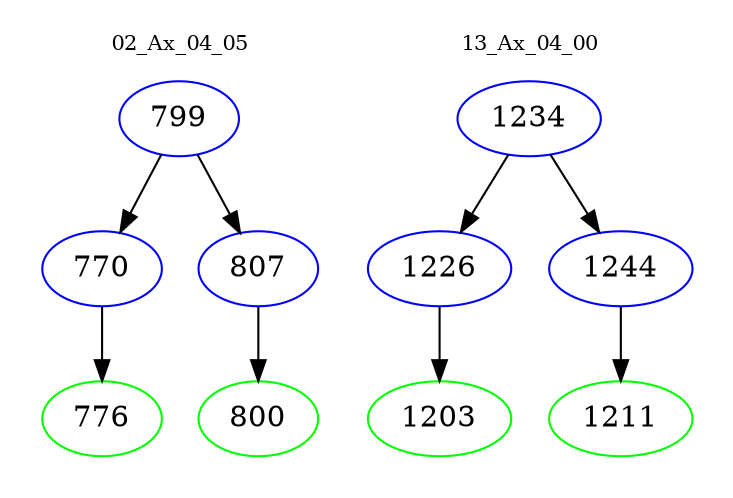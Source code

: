 digraph{
subgraph cluster_0 {
color = white
label = "02_Ax_04_05";
fontsize=10;
T0_799 [label="799", color="blue"]
T0_799 -> T0_770 [color="black"]
T0_770 [label="770", color="blue"]
T0_770 -> T0_776 [color="black"]
T0_776 [label="776", color="green"]
T0_799 -> T0_807 [color="black"]
T0_807 [label="807", color="blue"]
T0_807 -> T0_800 [color="black"]
T0_800 [label="800", color="green"]
}
subgraph cluster_1 {
color = white
label = "13_Ax_04_00";
fontsize=10;
T1_1234 [label="1234", color="blue"]
T1_1234 -> T1_1226 [color="black"]
T1_1226 [label="1226", color="blue"]
T1_1226 -> T1_1203 [color="black"]
T1_1203 [label="1203", color="green"]
T1_1234 -> T1_1244 [color="black"]
T1_1244 [label="1244", color="blue"]
T1_1244 -> T1_1211 [color="black"]
T1_1211 [label="1211", color="green"]
}
}
